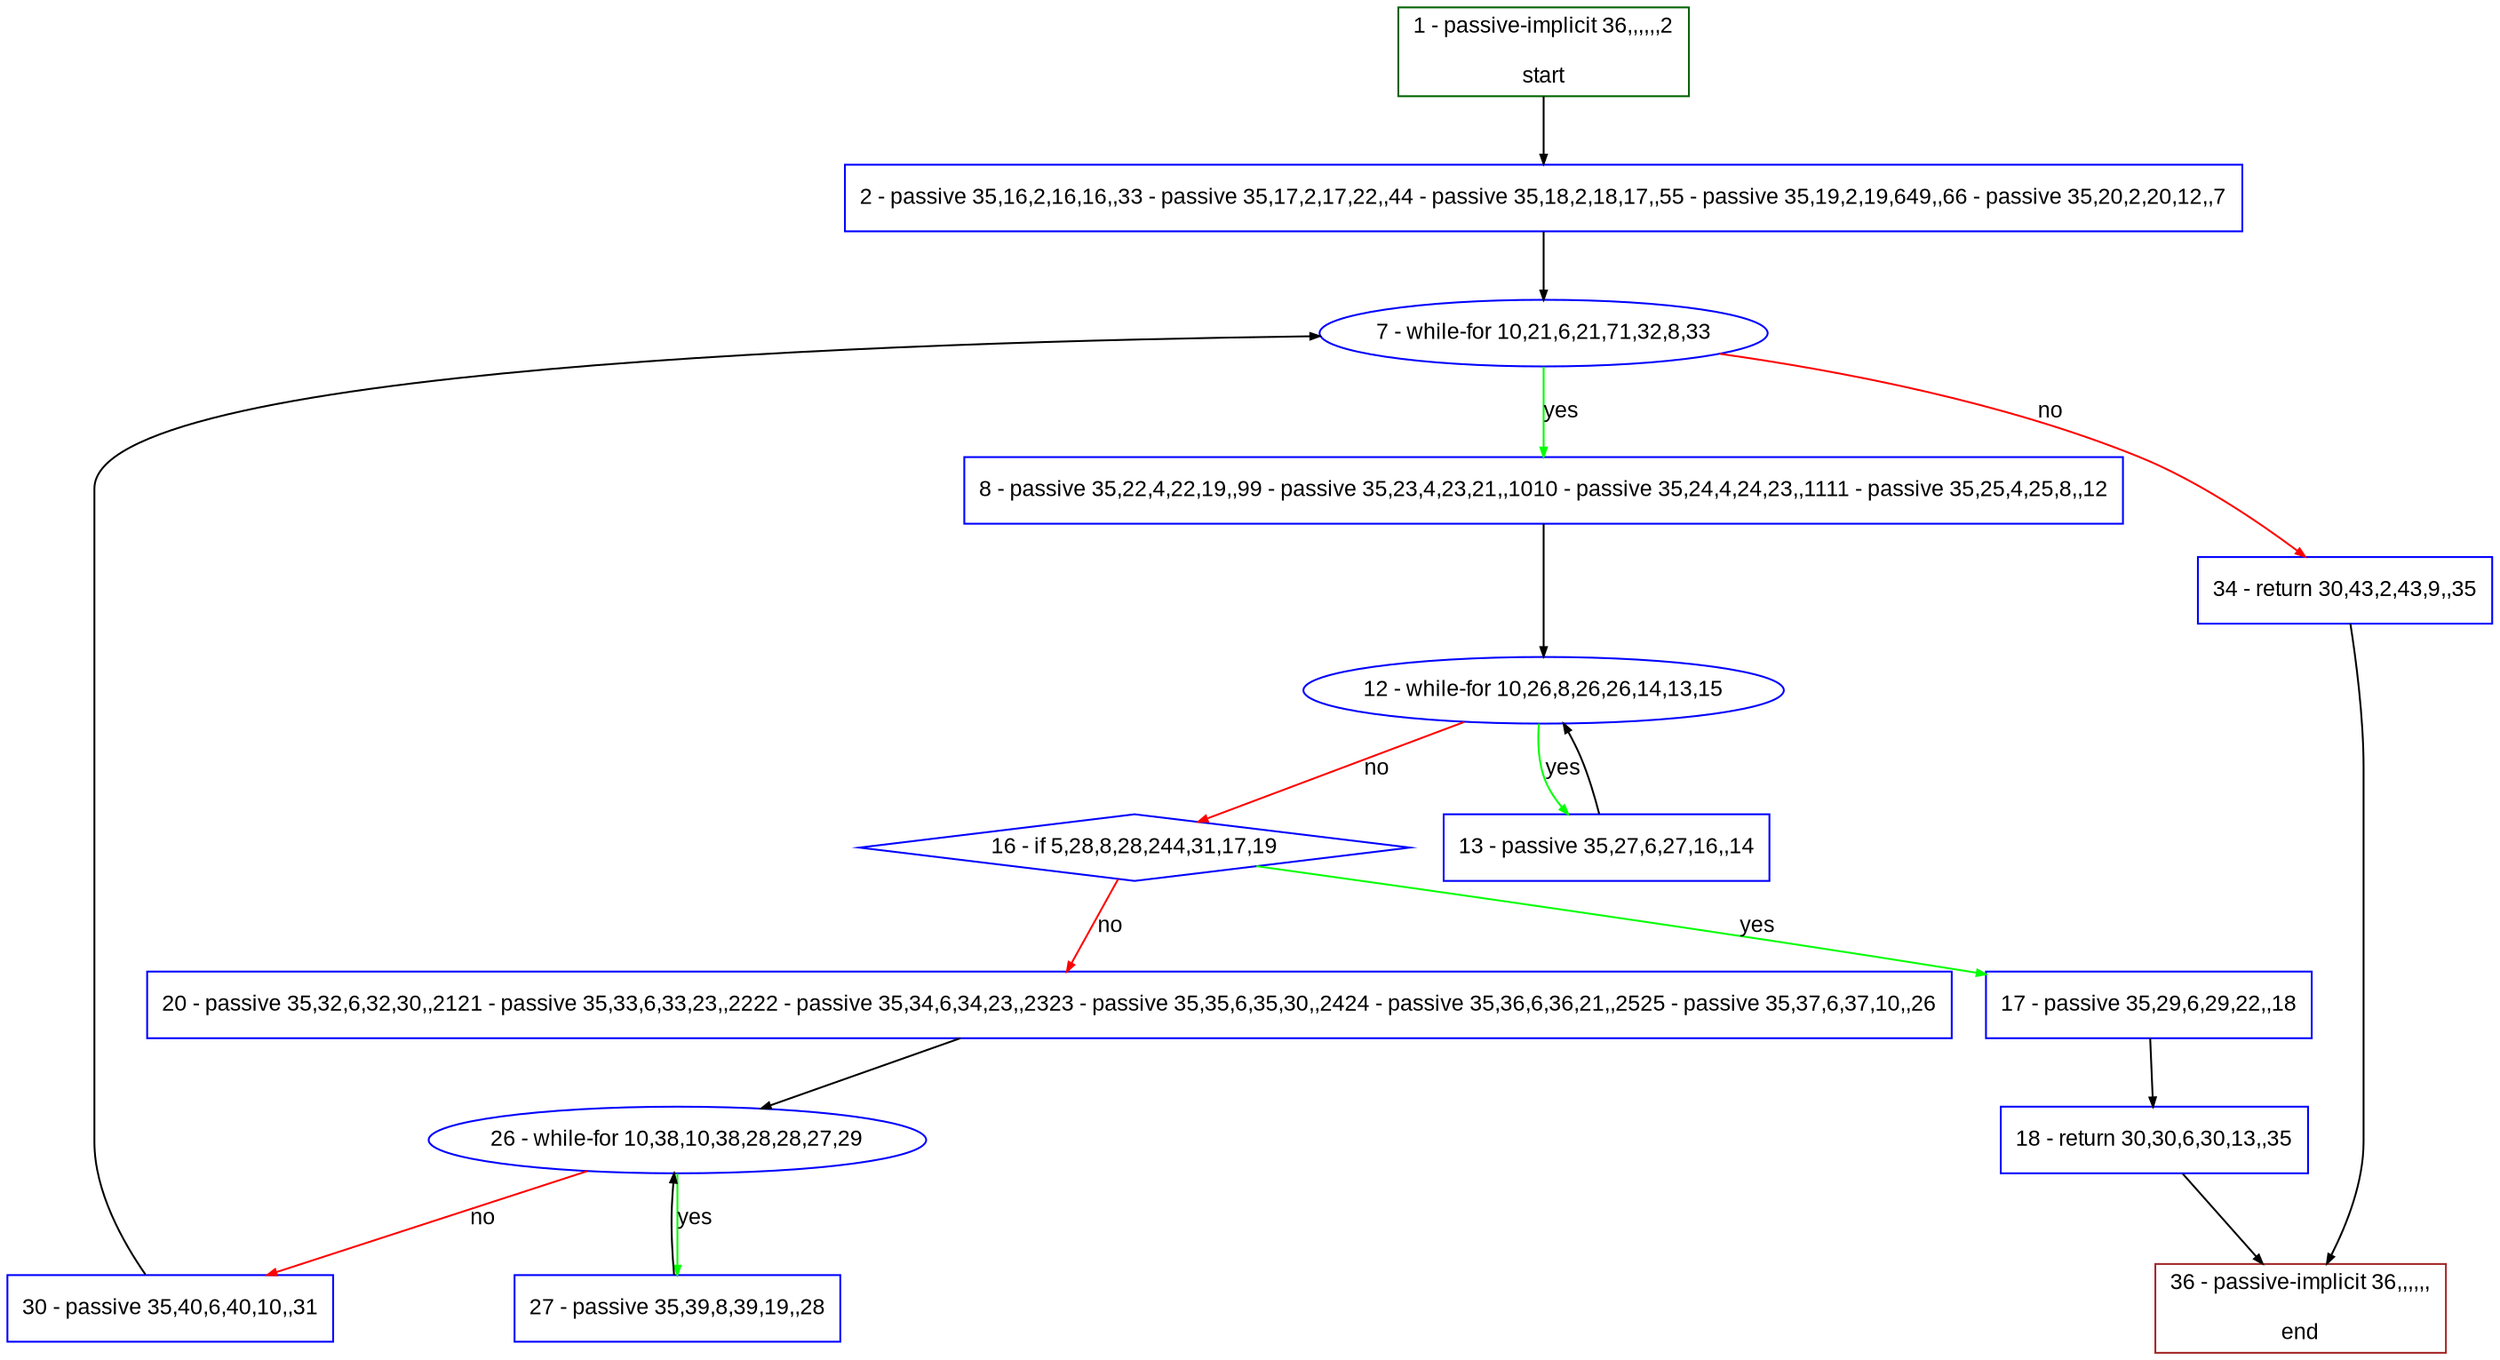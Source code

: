 digraph "" {
  graph [pack="true", label="", fontsize="12", packmode="clust", fontname="Arial", fillcolor="#FFFFCC", bgcolor="white", style="rounded,filled", compound="true"];
  node [node_initialized="no", label="", color="grey", fontsize="12", fillcolor="white", fontname="Arial", style="filled", shape="rectangle", compound="true", fixedsize="false"];
  edge [fontcolor="black", arrowhead="normal", arrowtail="none", arrowsize="0.5", ltail="", label="", color="black", fontsize="12", lhead="", fontname="Arial", dir="forward", compound="true"];
  __N1 [label="2 - passive 35,16,2,16,16,,33 - passive 35,17,2,17,22,,44 - passive 35,18,2,18,17,,55 - passive 35,19,2,19,649,,66 - passive 35,20,2,20,12,,7", color="#0000ff", fillcolor="#ffffff", style="filled", shape="box"];
  __N2 [label="1 - passive-implicit 36,,,,,,2\n\nstart", color="#006400", fillcolor="#ffffff", style="filled", shape="box"];
  __N3 [label="7 - while-for 10,21,6,21,71,32,8,33", color="#0000ff", fillcolor="#ffffff", style="filled", shape="oval"];
  __N4 [label="8 - passive 35,22,4,22,19,,99 - passive 35,23,4,23,21,,1010 - passive 35,24,4,24,23,,1111 - passive 35,25,4,25,8,,12", color="#0000ff", fillcolor="#ffffff", style="filled", shape="box"];
  __N5 [label="34 - return 30,43,2,43,9,,35", color="#0000ff", fillcolor="#ffffff", style="filled", shape="box"];
  __N6 [label="12 - while-for 10,26,8,26,26,14,13,15", color="#0000ff", fillcolor="#ffffff", style="filled", shape="oval"];
  __N7 [label="13 - passive 35,27,6,27,16,,14", color="#0000ff", fillcolor="#ffffff", style="filled", shape="box"];
  __N8 [label="16 - if 5,28,8,28,244,31,17,19", color="#0000ff", fillcolor="#ffffff", style="filled", shape="diamond"];
  __N9 [label="17 - passive 35,29,6,29,22,,18", color="#0000ff", fillcolor="#ffffff", style="filled", shape="box"];
  __N10 [label="20 - passive 35,32,6,32,30,,2121 - passive 35,33,6,33,23,,2222 - passive 35,34,6,34,23,,2323 - passive 35,35,6,35,30,,2424 - passive 35,36,6,36,21,,2525 - passive 35,37,6,37,10,,26", color="#0000ff", fillcolor="#ffffff", style="filled", shape="box"];
  __N11 [label="18 - return 30,30,6,30,13,,35", color="#0000ff", fillcolor="#ffffff", style="filled", shape="box"];
  __N12 [label="36 - passive-implicit 36,,,,,,\n\nend", color="#a52a2a", fillcolor="#ffffff", style="filled", shape="box"];
  __N13 [label="26 - while-for 10,38,10,38,28,28,27,29", color="#0000ff", fillcolor="#ffffff", style="filled", shape="oval"];
  __N14 [label="27 - passive 35,39,8,39,19,,28", color="#0000ff", fillcolor="#ffffff", style="filled", shape="box"];
  __N15 [label="30 - passive 35,40,6,40,10,,31", color="#0000ff", fillcolor="#ffffff", style="filled", shape="box"];
  __N2 -> __N1 [arrowhead="normal", arrowtail="none", color="#000000", label="", dir="forward"];
  __N1 -> __N3 [arrowhead="normal", arrowtail="none", color="#000000", label="", dir="forward"];
  __N3 -> __N4 [arrowhead="normal", arrowtail="none", color="#00ff00", label="yes", dir="forward"];
  __N3 -> __N5 [arrowhead="normal", arrowtail="none", color="#ff0000", label="no", dir="forward"];
  __N4 -> __N6 [arrowhead="normal", arrowtail="none", color="#000000", label="", dir="forward"];
  __N6 -> __N7 [arrowhead="normal", arrowtail="none", color="#00ff00", label="yes", dir="forward"];
  __N7 -> __N6 [arrowhead="normal", arrowtail="none", color="#000000", label="", dir="forward"];
  __N6 -> __N8 [arrowhead="normal", arrowtail="none", color="#ff0000", label="no", dir="forward"];
  __N8 -> __N9 [arrowhead="normal", arrowtail="none", color="#00ff00", label="yes", dir="forward"];
  __N8 -> __N10 [arrowhead="normal", arrowtail="none", color="#ff0000", label="no", dir="forward"];
  __N9 -> __N11 [arrowhead="normal", arrowtail="none", color="#000000", label="", dir="forward"];
  __N11 -> __N12 [arrowhead="normal", arrowtail="none", color="#000000", label="", dir="forward"];
  __N10 -> __N13 [arrowhead="normal", arrowtail="none", color="#000000", label="", dir="forward"];
  __N13 -> __N14 [arrowhead="normal", arrowtail="none", color="#00ff00", label="yes", dir="forward"];
  __N14 -> __N13 [arrowhead="normal", arrowtail="none", color="#000000", label="", dir="forward"];
  __N13 -> __N15 [arrowhead="normal", arrowtail="none", color="#ff0000", label="no", dir="forward"];
  __N15 -> __N3 [arrowhead="normal", arrowtail="none", color="#000000", label="", dir="forward"];
  __N5 -> __N12 [arrowhead="normal", arrowtail="none", color="#000000", label="", dir="forward"];
}
